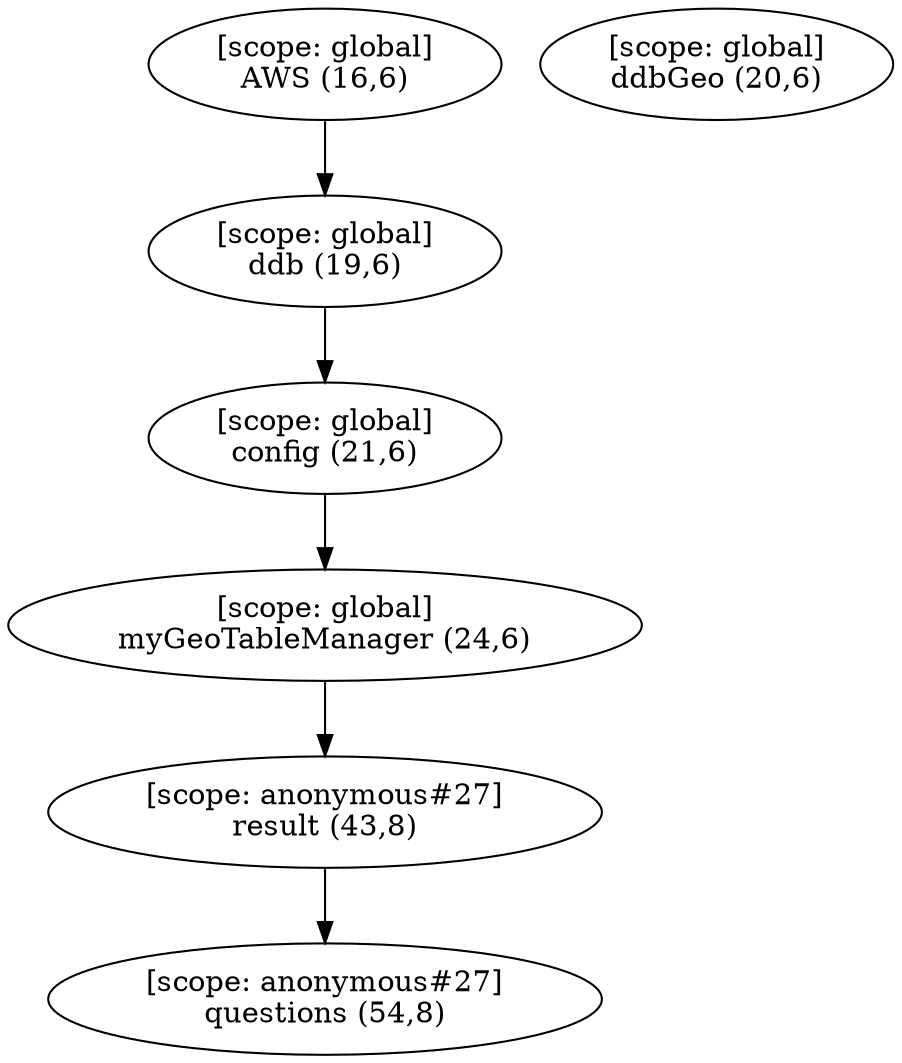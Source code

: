 digraph G {
  graph [ rankdir =TB ];
subgraph global {
  graph [ label = "Scope [global]" ];
  "[scope: global]
AWS (16,6)";
  "[scope: global]
ddbGeo (20,6)";
  "[scope: global]
ddb (19,6)";
  "[scope: global]
config (21,6)";
  "[scope: global]
myGeoTableManager (24,6)";
}

subgraph anonymous_27 {
  graph [ label = "Scope [anonymous_27]" ];
  "[scope: anonymous#27]
result (43,8)";
  "[scope: anonymous#27]
questions (54,8)";
}

  "[scope: global]
AWS (16,6)" -> "[scope: global]
ddb (19,6)";
  "[scope: global]
ddb (19,6)" -> "[scope: global]
config (21,6)";
  "[scope: global]
config (21,6)" -> "[scope: global]
myGeoTableManager (24,6)";
  "[scope: global]
myGeoTableManager (24,6)" -> "[scope: anonymous#27]
result (43,8)";
  "[scope: anonymous#27]
result (43,8)" -> "[scope: anonymous#27]
questions (54,8)";
}
